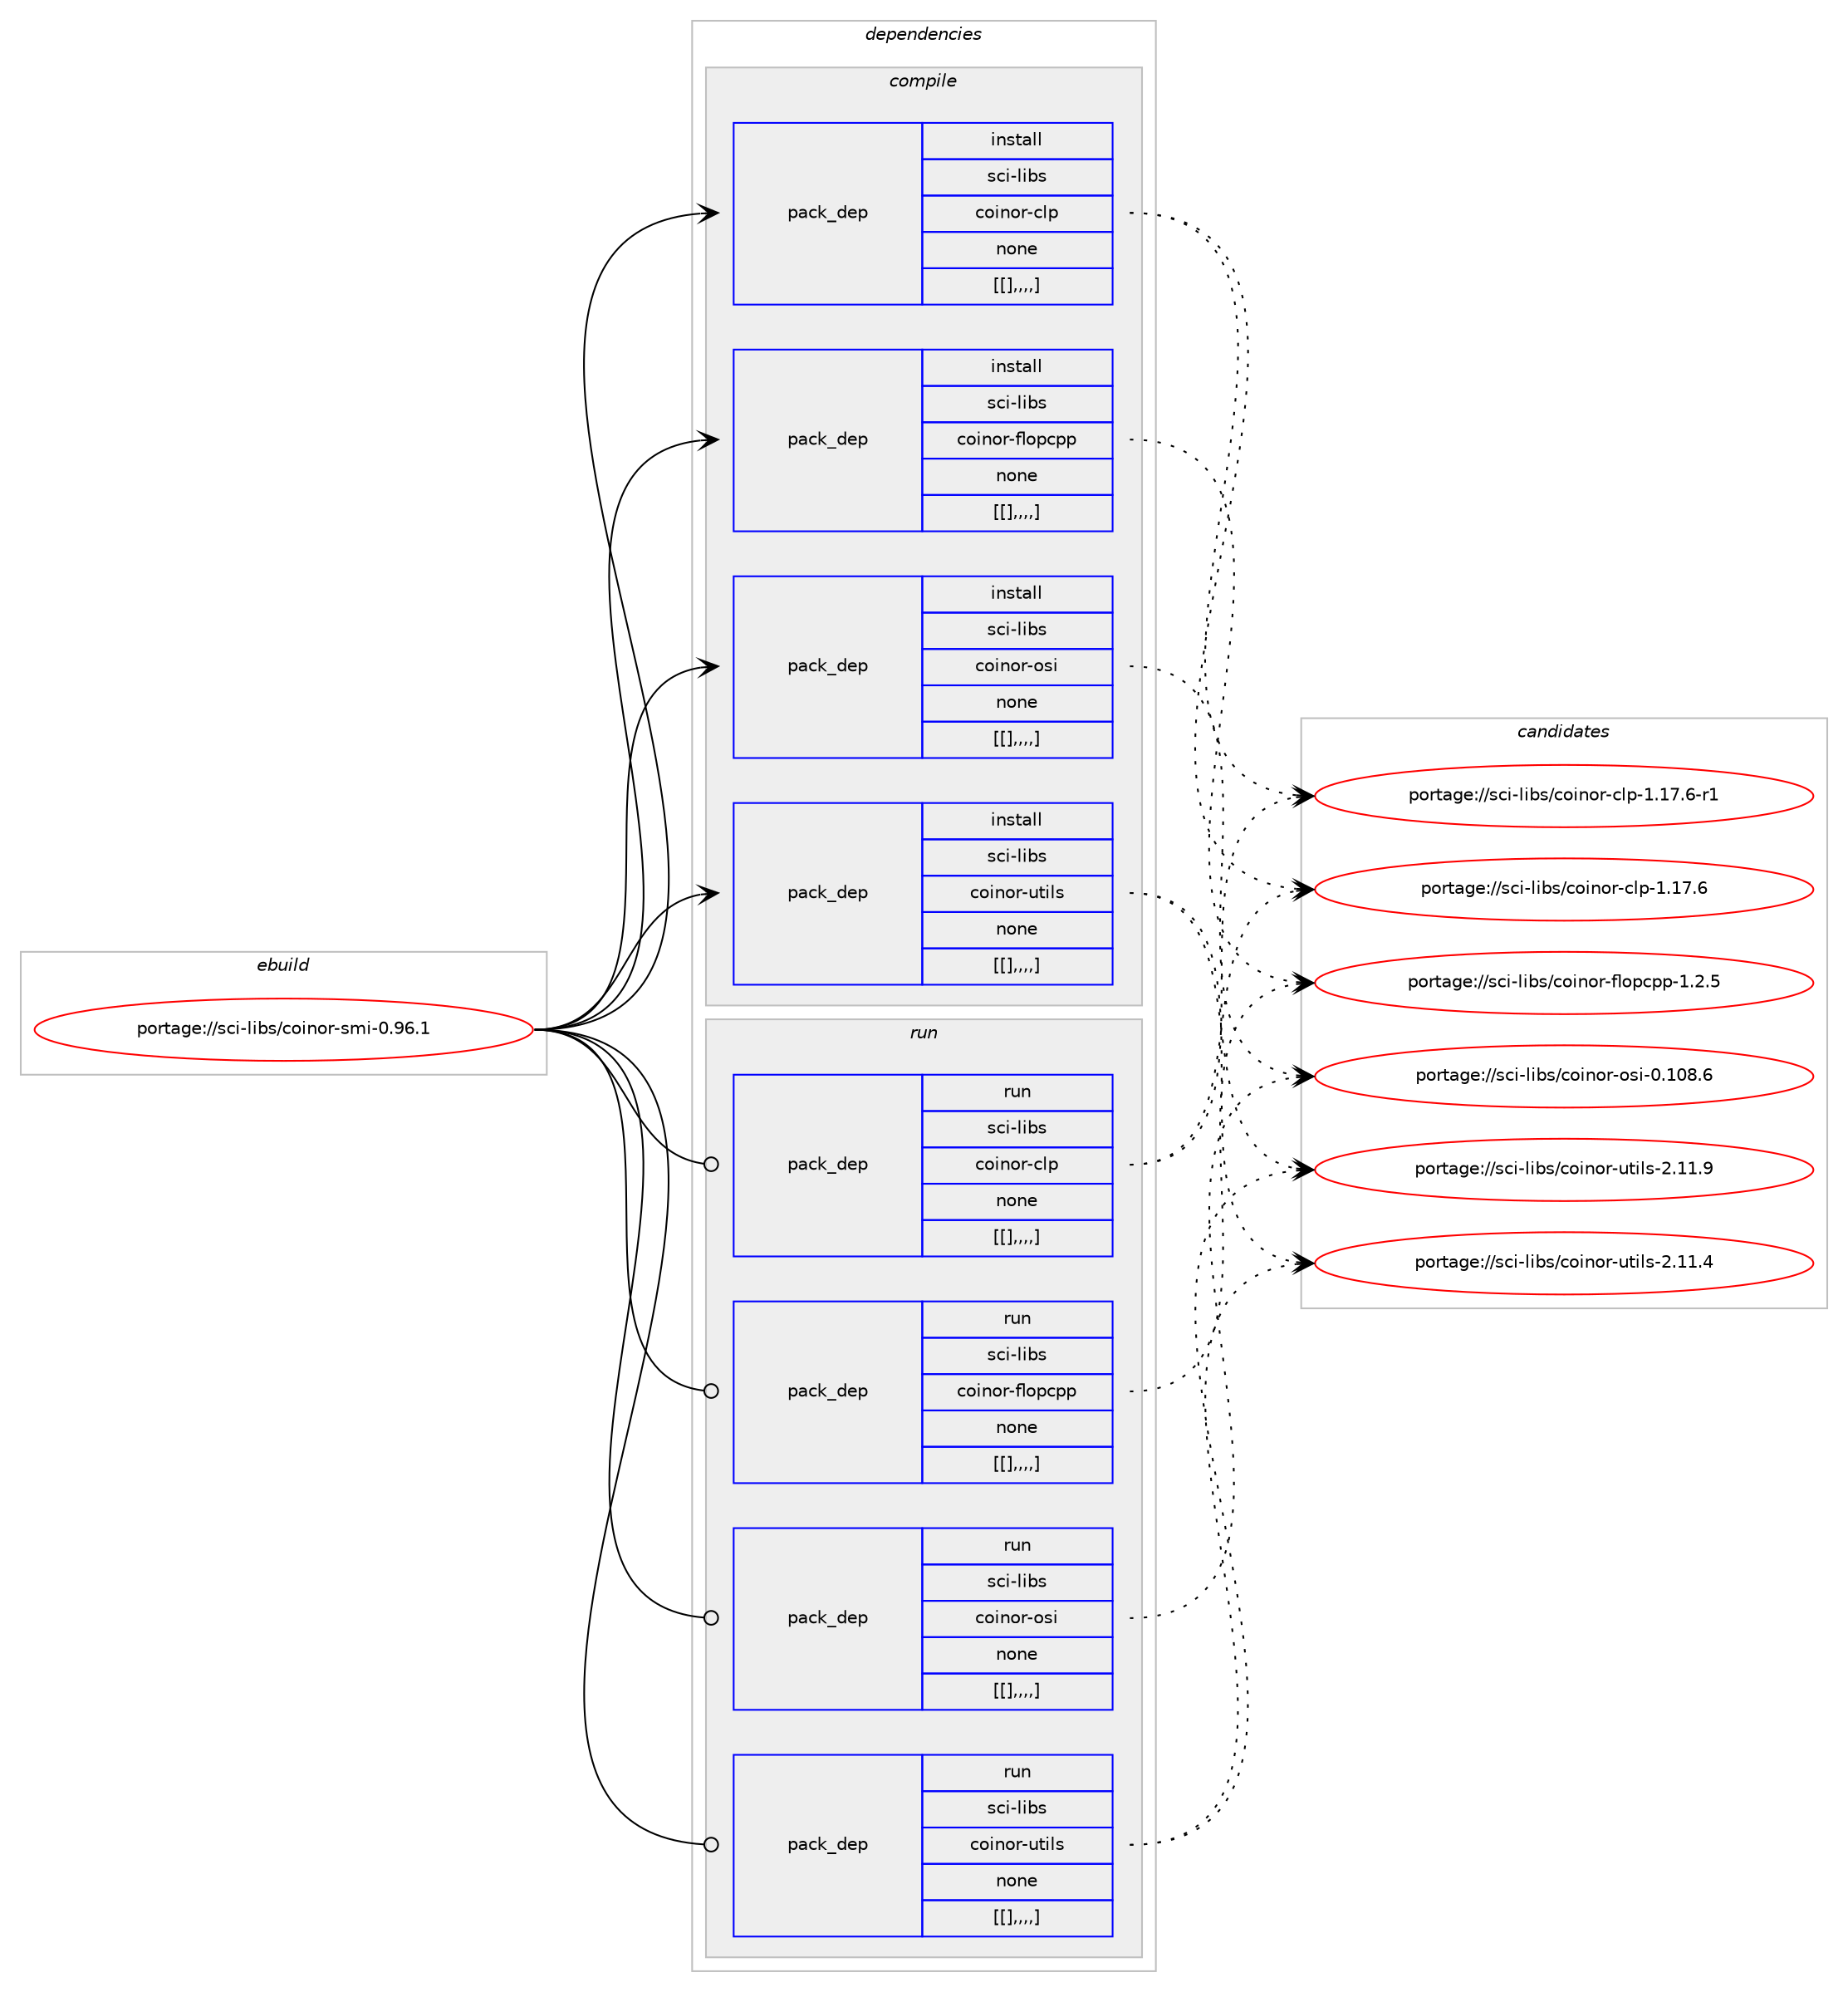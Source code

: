 digraph prolog {

# *************
# Graph options
# *************

newrank=true;
concentrate=true;
compound=true;
graph [rankdir=LR,fontname=Helvetica,fontsize=10,ranksep=1.5];#, ranksep=2.5, nodesep=0.2];
edge  [arrowhead=vee];
node  [fontname=Helvetica,fontsize=10];

# **********
# The ebuild
# **********

subgraph cluster_leftcol {
color=gray;
label=<<i>ebuild</i>>;
id [label="portage://sci-libs/coinor-smi-0.96.1", color=red, width=4, href="../sci-libs/coinor-smi-0.96.1.svg"];
}

# ****************
# The dependencies
# ****************

subgraph cluster_midcol {
color=gray;
label=<<i>dependencies</i>>;
subgraph cluster_compile {
fillcolor="#eeeeee";
style=filled;
label=<<i>compile</i>>;
subgraph pack649 {
dependency847 [label=<<TABLE BORDER="0" CELLBORDER="1" CELLSPACING="0" CELLPADDING="4" WIDTH="220"><TR><TD ROWSPAN="6" CELLPADDING="30">pack_dep</TD></TR><TR><TD WIDTH="110">install</TD></TR><TR><TD>sci-libs</TD></TR><TR><TD>coinor-clp</TD></TR><TR><TD>none</TD></TR><TR><TD>[[],,,,]</TD></TR></TABLE>>, shape=none, color=blue];
}
id:e -> dependency847:w [weight=20,style="solid",arrowhead="vee"];
subgraph pack652 {
dependency851 [label=<<TABLE BORDER="0" CELLBORDER="1" CELLSPACING="0" CELLPADDING="4" WIDTH="220"><TR><TD ROWSPAN="6" CELLPADDING="30">pack_dep</TD></TR><TR><TD WIDTH="110">install</TD></TR><TR><TD>sci-libs</TD></TR><TR><TD>coinor-flopcpp</TD></TR><TR><TD>none</TD></TR><TR><TD>[[],,,,]</TD></TR></TABLE>>, shape=none, color=blue];
}
id:e -> dependency851:w [weight=20,style="solid",arrowhead="vee"];
subgraph pack654 {
dependency854 [label=<<TABLE BORDER="0" CELLBORDER="1" CELLSPACING="0" CELLPADDING="4" WIDTH="220"><TR><TD ROWSPAN="6" CELLPADDING="30">pack_dep</TD></TR><TR><TD WIDTH="110">install</TD></TR><TR><TD>sci-libs</TD></TR><TR><TD>coinor-osi</TD></TR><TR><TD>none</TD></TR><TR><TD>[[],,,,]</TD></TR></TABLE>>, shape=none, color=blue];
}
id:e -> dependency854:w [weight=20,style="solid",arrowhead="vee"];
subgraph pack658 {
dependency857 [label=<<TABLE BORDER="0" CELLBORDER="1" CELLSPACING="0" CELLPADDING="4" WIDTH="220"><TR><TD ROWSPAN="6" CELLPADDING="30">pack_dep</TD></TR><TR><TD WIDTH="110">install</TD></TR><TR><TD>sci-libs</TD></TR><TR><TD>coinor-utils</TD></TR><TR><TD>none</TD></TR><TR><TD>[[],,,,]</TD></TR></TABLE>>, shape=none, color=blue];
}
id:e -> dependency857:w [weight=20,style="solid",arrowhead="vee"];
}
subgraph cluster_compileandrun {
fillcolor="#eeeeee";
style=filled;
label=<<i>compile and run</i>>;
}
subgraph cluster_run {
fillcolor="#eeeeee";
style=filled;
label=<<i>run</i>>;
subgraph pack660 {
dependency859 [label=<<TABLE BORDER="0" CELLBORDER="1" CELLSPACING="0" CELLPADDING="4" WIDTH="220"><TR><TD ROWSPAN="6" CELLPADDING="30">pack_dep</TD></TR><TR><TD WIDTH="110">run</TD></TR><TR><TD>sci-libs</TD></TR><TR><TD>coinor-clp</TD></TR><TR><TD>none</TD></TR><TR><TD>[[],,,,]</TD></TR></TABLE>>, shape=none, color=blue];
}
id:e -> dependency859:w [weight=20,style="solid",arrowhead="odot"];
subgraph pack663 {
dependency862 [label=<<TABLE BORDER="0" CELLBORDER="1" CELLSPACING="0" CELLPADDING="4" WIDTH="220"><TR><TD ROWSPAN="6" CELLPADDING="30">pack_dep</TD></TR><TR><TD WIDTH="110">run</TD></TR><TR><TD>sci-libs</TD></TR><TR><TD>coinor-flopcpp</TD></TR><TR><TD>none</TD></TR><TR><TD>[[],,,,]</TD></TR></TABLE>>, shape=none, color=blue];
}
id:e -> dependency862:w [weight=20,style="solid",arrowhead="odot"];
subgraph pack666 {
dependency865 [label=<<TABLE BORDER="0" CELLBORDER="1" CELLSPACING="0" CELLPADDING="4" WIDTH="220"><TR><TD ROWSPAN="6" CELLPADDING="30">pack_dep</TD></TR><TR><TD WIDTH="110">run</TD></TR><TR><TD>sci-libs</TD></TR><TR><TD>coinor-osi</TD></TR><TR><TD>none</TD></TR><TR><TD>[[],,,,]</TD></TR></TABLE>>, shape=none, color=blue];
}
id:e -> dependency865:w [weight=20,style="solid",arrowhead="odot"];
subgraph pack670 {
dependency868 [label=<<TABLE BORDER="0" CELLBORDER="1" CELLSPACING="0" CELLPADDING="4" WIDTH="220"><TR><TD ROWSPAN="6" CELLPADDING="30">pack_dep</TD></TR><TR><TD WIDTH="110">run</TD></TR><TR><TD>sci-libs</TD></TR><TR><TD>coinor-utils</TD></TR><TR><TD>none</TD></TR><TR><TD>[[],,,,]</TD></TR></TABLE>>, shape=none, color=blue];
}
id:e -> dependency868:w [weight=20,style="solid",arrowhead="odot"];
}
}

# **************
# The candidates
# **************

subgraph cluster_choices {
rank=same;
color=gray;
label=<<i>candidates</i>>;

subgraph choice629 {
color=black;
nodesep=1;
choice11599105451081059811547991111051101111144599108112454946495546544511449 [label="portage://sci-libs/coinor-clp-1.17.6-r1", color=red, width=4,href="../sci-libs/coinor-clp-1.17.6-r1.svg"];
choice1159910545108105981154799111105110111114459910811245494649554654 [label="portage://sci-libs/coinor-clp-1.17.6", color=red, width=4,href="../sci-libs/coinor-clp-1.17.6.svg"];
dependency847:e -> choice11599105451081059811547991111051101111144599108112454946495546544511449:w [style=dotted,weight="100"];
dependency847:e -> choice1159910545108105981154799111105110111114459910811245494649554654:w [style=dotted,weight="100"];
}
subgraph choice633 {
color=black;
nodesep=1;
choice11599105451081059811547991111051101111144510210811111299112112454946504653 [label="portage://sci-libs/coinor-flopcpp-1.2.5", color=red, width=4,href="../sci-libs/coinor-flopcpp-1.2.5.svg"];
dependency851:e -> choice11599105451081059811547991111051101111144510210811111299112112454946504653:w [style=dotted,weight="100"];
}
subgraph choice637 {
color=black;
nodesep=1;
choice1159910545108105981154799111105110111114451111151054548464948564654 [label="portage://sci-libs/coinor-osi-0.108.6", color=red, width=4,href="../sci-libs/coinor-osi-0.108.6.svg"];
dependency854:e -> choice1159910545108105981154799111105110111114451111151054548464948564654:w [style=dotted,weight="100"];
}
subgraph choice639 {
color=black;
nodesep=1;
choice11599105451081059811547991111051101111144511711610510811545504649494657 [label="portage://sci-libs/coinor-utils-2.11.9", color=red, width=4,href="../sci-libs/coinor-utils-2.11.9.svg"];
choice11599105451081059811547991111051101111144511711610510811545504649494652 [label="portage://sci-libs/coinor-utils-2.11.4", color=red, width=4,href="../sci-libs/coinor-utils-2.11.4.svg"];
dependency857:e -> choice11599105451081059811547991111051101111144511711610510811545504649494657:w [style=dotted,weight="100"];
dependency857:e -> choice11599105451081059811547991111051101111144511711610510811545504649494652:w [style=dotted,weight="100"];
}
subgraph choice642 {
color=black;
nodesep=1;
choice11599105451081059811547991111051101111144599108112454946495546544511449 [label="portage://sci-libs/coinor-clp-1.17.6-r1", color=red, width=4,href="../sci-libs/coinor-clp-1.17.6-r1.svg"];
choice1159910545108105981154799111105110111114459910811245494649554654 [label="portage://sci-libs/coinor-clp-1.17.6", color=red, width=4,href="../sci-libs/coinor-clp-1.17.6.svg"];
dependency859:e -> choice11599105451081059811547991111051101111144599108112454946495546544511449:w [style=dotted,weight="100"];
dependency859:e -> choice1159910545108105981154799111105110111114459910811245494649554654:w [style=dotted,weight="100"];
}
subgraph choice647 {
color=black;
nodesep=1;
choice11599105451081059811547991111051101111144510210811111299112112454946504653 [label="portage://sci-libs/coinor-flopcpp-1.2.5", color=red, width=4,href="../sci-libs/coinor-flopcpp-1.2.5.svg"];
dependency862:e -> choice11599105451081059811547991111051101111144510210811111299112112454946504653:w [style=dotted,weight="100"];
}
subgraph choice650 {
color=black;
nodesep=1;
choice1159910545108105981154799111105110111114451111151054548464948564654 [label="portage://sci-libs/coinor-osi-0.108.6", color=red, width=4,href="../sci-libs/coinor-osi-0.108.6.svg"];
dependency865:e -> choice1159910545108105981154799111105110111114451111151054548464948564654:w [style=dotted,weight="100"];
}
subgraph choice654 {
color=black;
nodesep=1;
choice11599105451081059811547991111051101111144511711610510811545504649494657 [label="portage://sci-libs/coinor-utils-2.11.9", color=red, width=4,href="../sci-libs/coinor-utils-2.11.9.svg"];
choice11599105451081059811547991111051101111144511711610510811545504649494652 [label="portage://sci-libs/coinor-utils-2.11.4", color=red, width=4,href="../sci-libs/coinor-utils-2.11.4.svg"];
dependency868:e -> choice11599105451081059811547991111051101111144511711610510811545504649494657:w [style=dotted,weight="100"];
dependency868:e -> choice11599105451081059811547991111051101111144511711610510811545504649494652:w [style=dotted,weight="100"];
}
}

}
